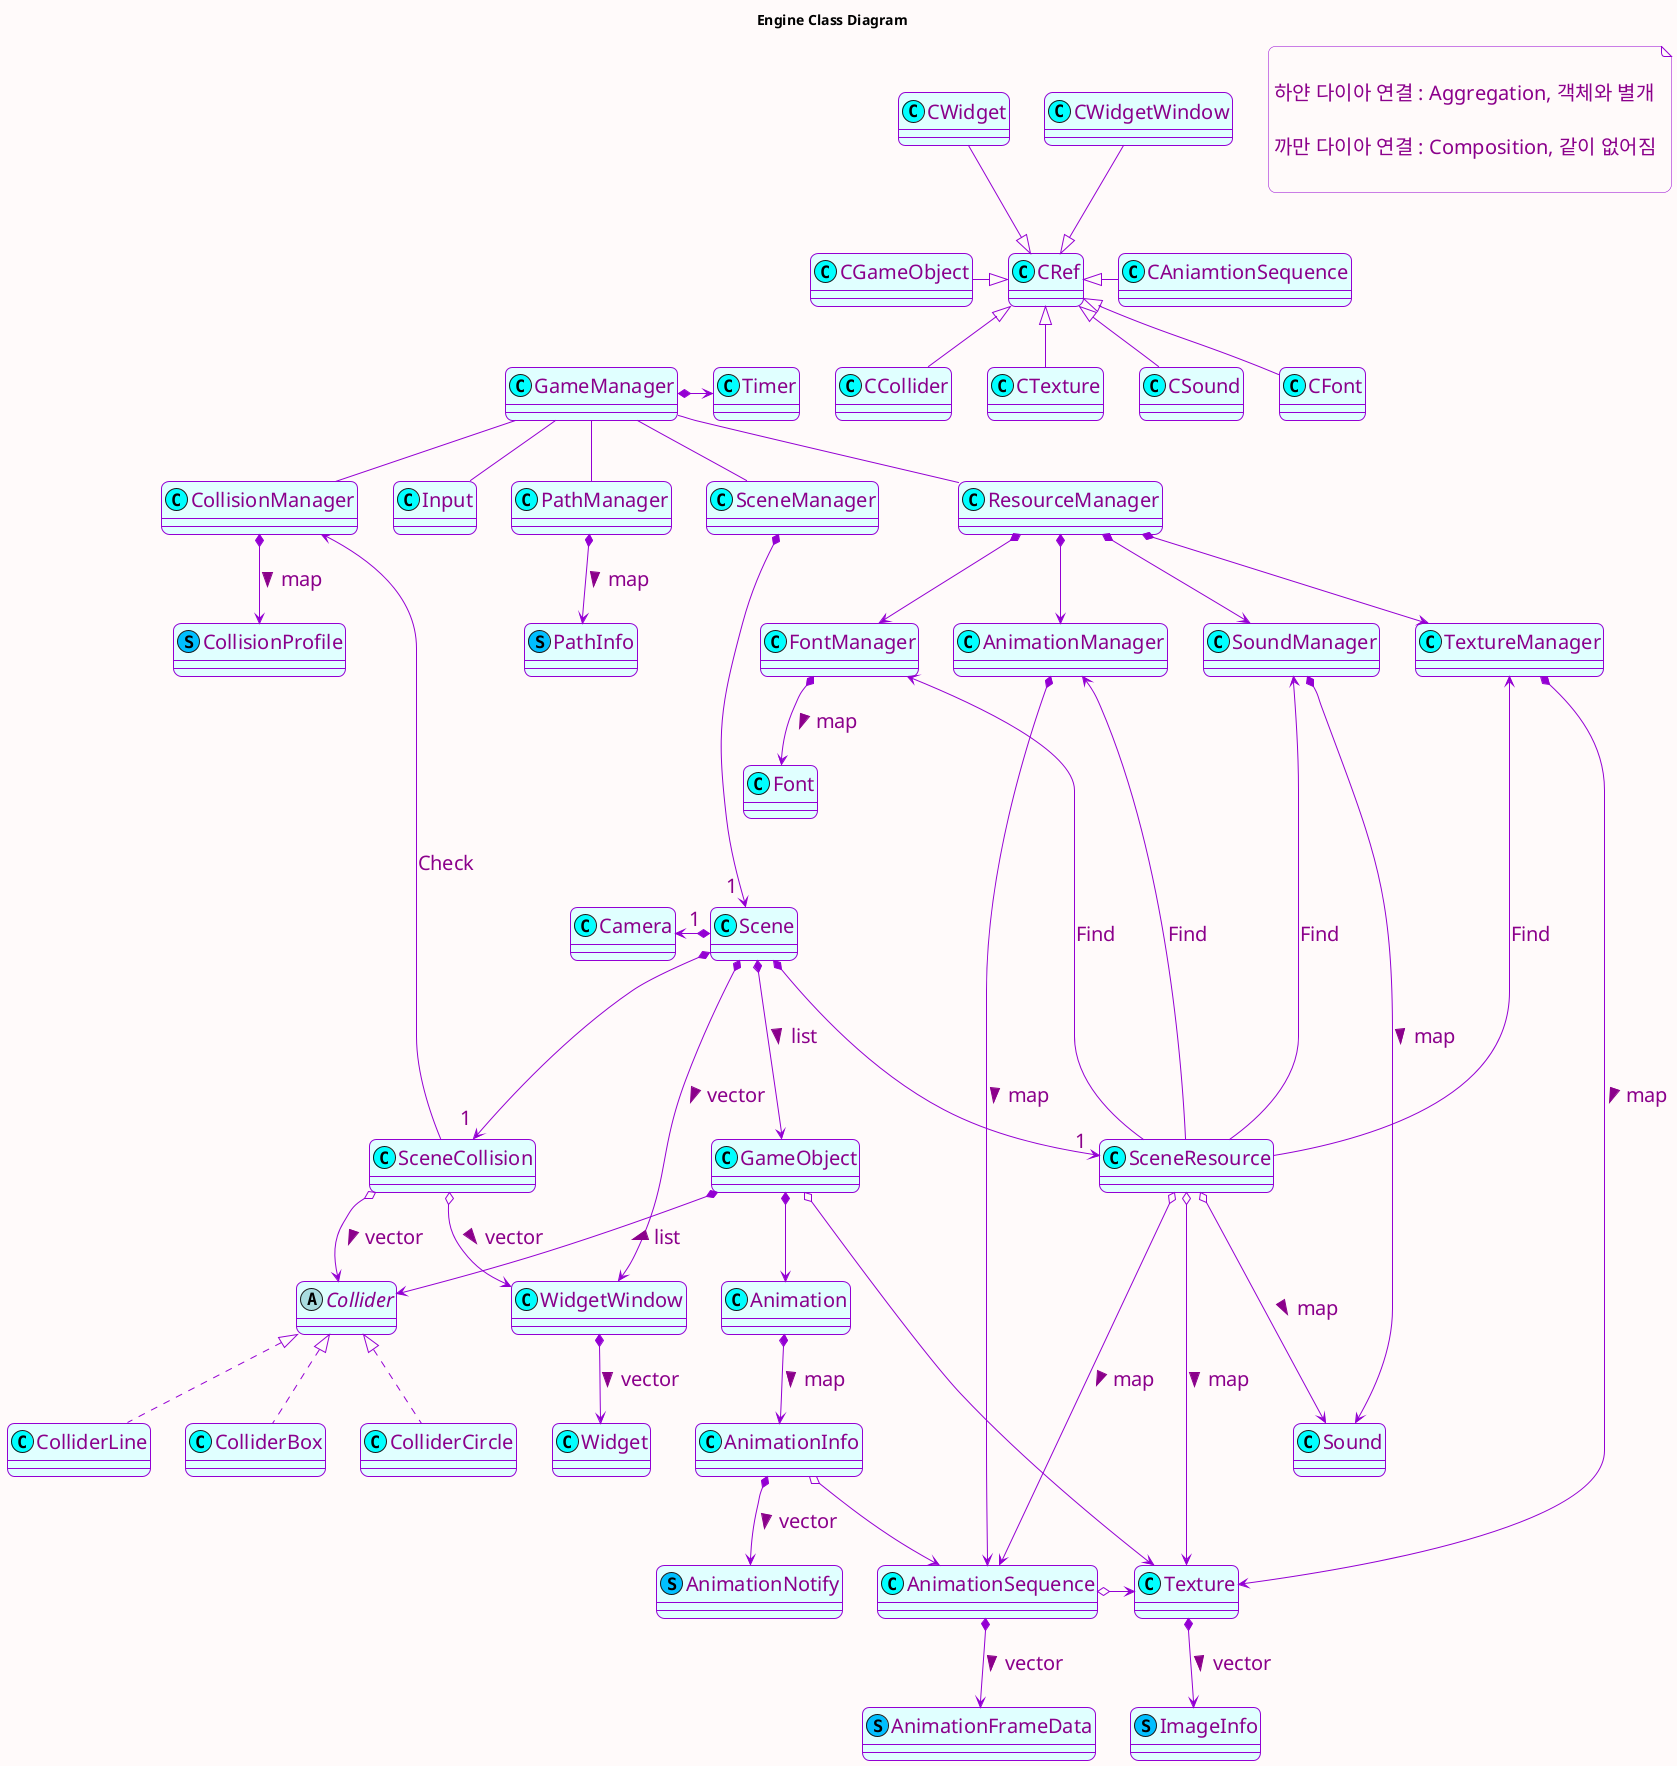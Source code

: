 @startuml DX Engine
title Engine Class Diagram

<style>
classDiagram {
  BackgroundColor Snow
  FontColor DarkMagenta
  FontName arial
  FontSize 20
  LineColor DarkViolet
  
  class {
    BackgroundColor LightCyan
  }
}
</style>
skinparam roundCorner 15
skinparam Shadowing false
skinparam ClassBorderThickness 1
skinparam CircledCharacterFontColor DarkViolet
'skinparam CircledCharacterFontSize 15'
'skinparam CircledCharacterRadius 10'

'note right of GameManager
note as A

  하얀 다이아 연결 : Aggregation, 객체와 별개

  까만 다이아 연결 : Composition, 같이 없어짐

end note

class GameManager <<(C, Aqua)>>
class Timer <<(C, Aqua)>>

class Input <<(C, Aqua)>>
class PathManager <<(C, Aqua)>>
class PathInfo <<(S, DeepSkyBlue)>>

class CollisionManager <<(C, Aqua)>>
class CollisionProfile <<(S, DeepSkyBlue)>>

class SceneManager <<(C, Aqua)>>
class Scene <<(C, Aqua)>>
class GameObject <<(C, Aqua)>>
class Camera <<(C, Aqua)>>
class SceneCollision <<(C, Aqua)>>
class SceneResource <<(C, Aqua)>>
class WidgetWindow <<(C, Aqua)>>
class Widget <<(C, Aqua)>>

class ResourceManager <<(C, Aqua)>>
class TextureManager <<(C, Aqua)>>
class Texture <<(C, Aqua)>>
class ImageInfo <<(S, DeepSkyBlue)>>

class AnimationManager <<(C, Aqua)>>
class AnimationSequence <<(C, Aqua)>>
class Animation <<(C, Aqua)>>
class AnimationInfo <<(C, Aqua)>>
class AnimationNotify <<(S, DeepSkyBlue)>>
class AnimationFrameData <<(S, DeepSkyBlue)>>

class SoundManager <<(C, Aqua)>>
class Sound <<(C, Aqua)>>

class FontManager <<(C, Aqua)>>
class Font <<(C, Aqua)>>

abstract class Collider
class ColliderBox <<(C, Aqua)>>
class ColliderCircle <<(C, Aqua)>>
class ColliderLine <<(C, Aqua)>>


class CRef <<(C, Aqua)>>
class CGameObject <<(C, Aqua)>>
class CCollider <<(C, Aqua)>>
class CTexture <<(C, Aqua)>>
class CAniamtionSequence <<(C, Aqua)>>
class CSound <<(C, Aqua)>>
class CFont <<(C, Aqua)>>
class CWidget <<(C, Aqua)>>
class CWidgetWindow <<(C, Aqua)>>



GameManager -left- hidden1
hidden1 -up- CRef
CRef <|-left-  CGameObject
CRef <|--  CCollider
CRef <|--  CTexture
CRef <|-right-  CAniamtionSequence
CRef <|--  CSound
CRef <|--  CFont
CRef <|-up-  CWidgetWindow
CRef <|-up-  CWidget


GameManager *-right-> Timer
GameManager -- Input
GameManager -- PathManager
PathManager *--> PathInfo : map >

GameManager -- ResourceManager
ResourceManager *--> TextureManager
ResourceManager *--> AnimationManager
ResourceManager *--> SoundManager
ResourceManager *--> FontManager
TextureManager *----> Texture : map >
AnimationManager *----> AnimationSequence : map >
SoundManager *--> Sound : map >
FontManager *--> Font : map >

TextureManager -- hidden
AnimationManager -- hidden
SoundManager -- hidden
FontManager -- hidden
hidden -- Scene

GameManager -- CollisionManager
CollisionManager *--> CollisionProfile : map >


GameManager -- SceneManager
SceneManager *----> " 1 " Scene
Scene *-left-> " 1 " Camera
Scene *---> " 1 " SceneResource
Scene *---> " 1 " SceneCollision
Scene *--->  GameObject : list >
Scene *--->  WidgetWindow : vector >
WidgetWindow *-->  Widget : vector >
SceneCollision o-->  Collider : vector >
SceneCollision o-->  WidgetWindow : vector >

SceneResource o---> Texture : map >
Texture *--> ImageInfo : vector >
SceneResource o---> AnimationSequence : map >
SceneResource o---> Sound : map >
SceneResource -up---> TextureManager : Find
SceneResource -up---> AnimationManager : Find
SceneResource -up---> SoundManager : Find
SceneResource -up---> FontManager : Find


GameObject *-->  Collider : list >
Collider <|..  ColliderBox
Collider <|..  ColliderCircle
Collider <|..  ColliderLine
SceneCollision -up-> CollisionManager : Check

GameObject o--> Texture
GameObject *--> Animation
Animation *--> AnimationInfo : map >
AnimationInfo *--> AnimationNotify : vector >
AnimationInfo o--> AnimationSequence
AnimationSequence o-> Texture
AnimationSequence *--> AnimationFrameData : vector >

hide hidden
hide hidden1

'stop'
@enduml